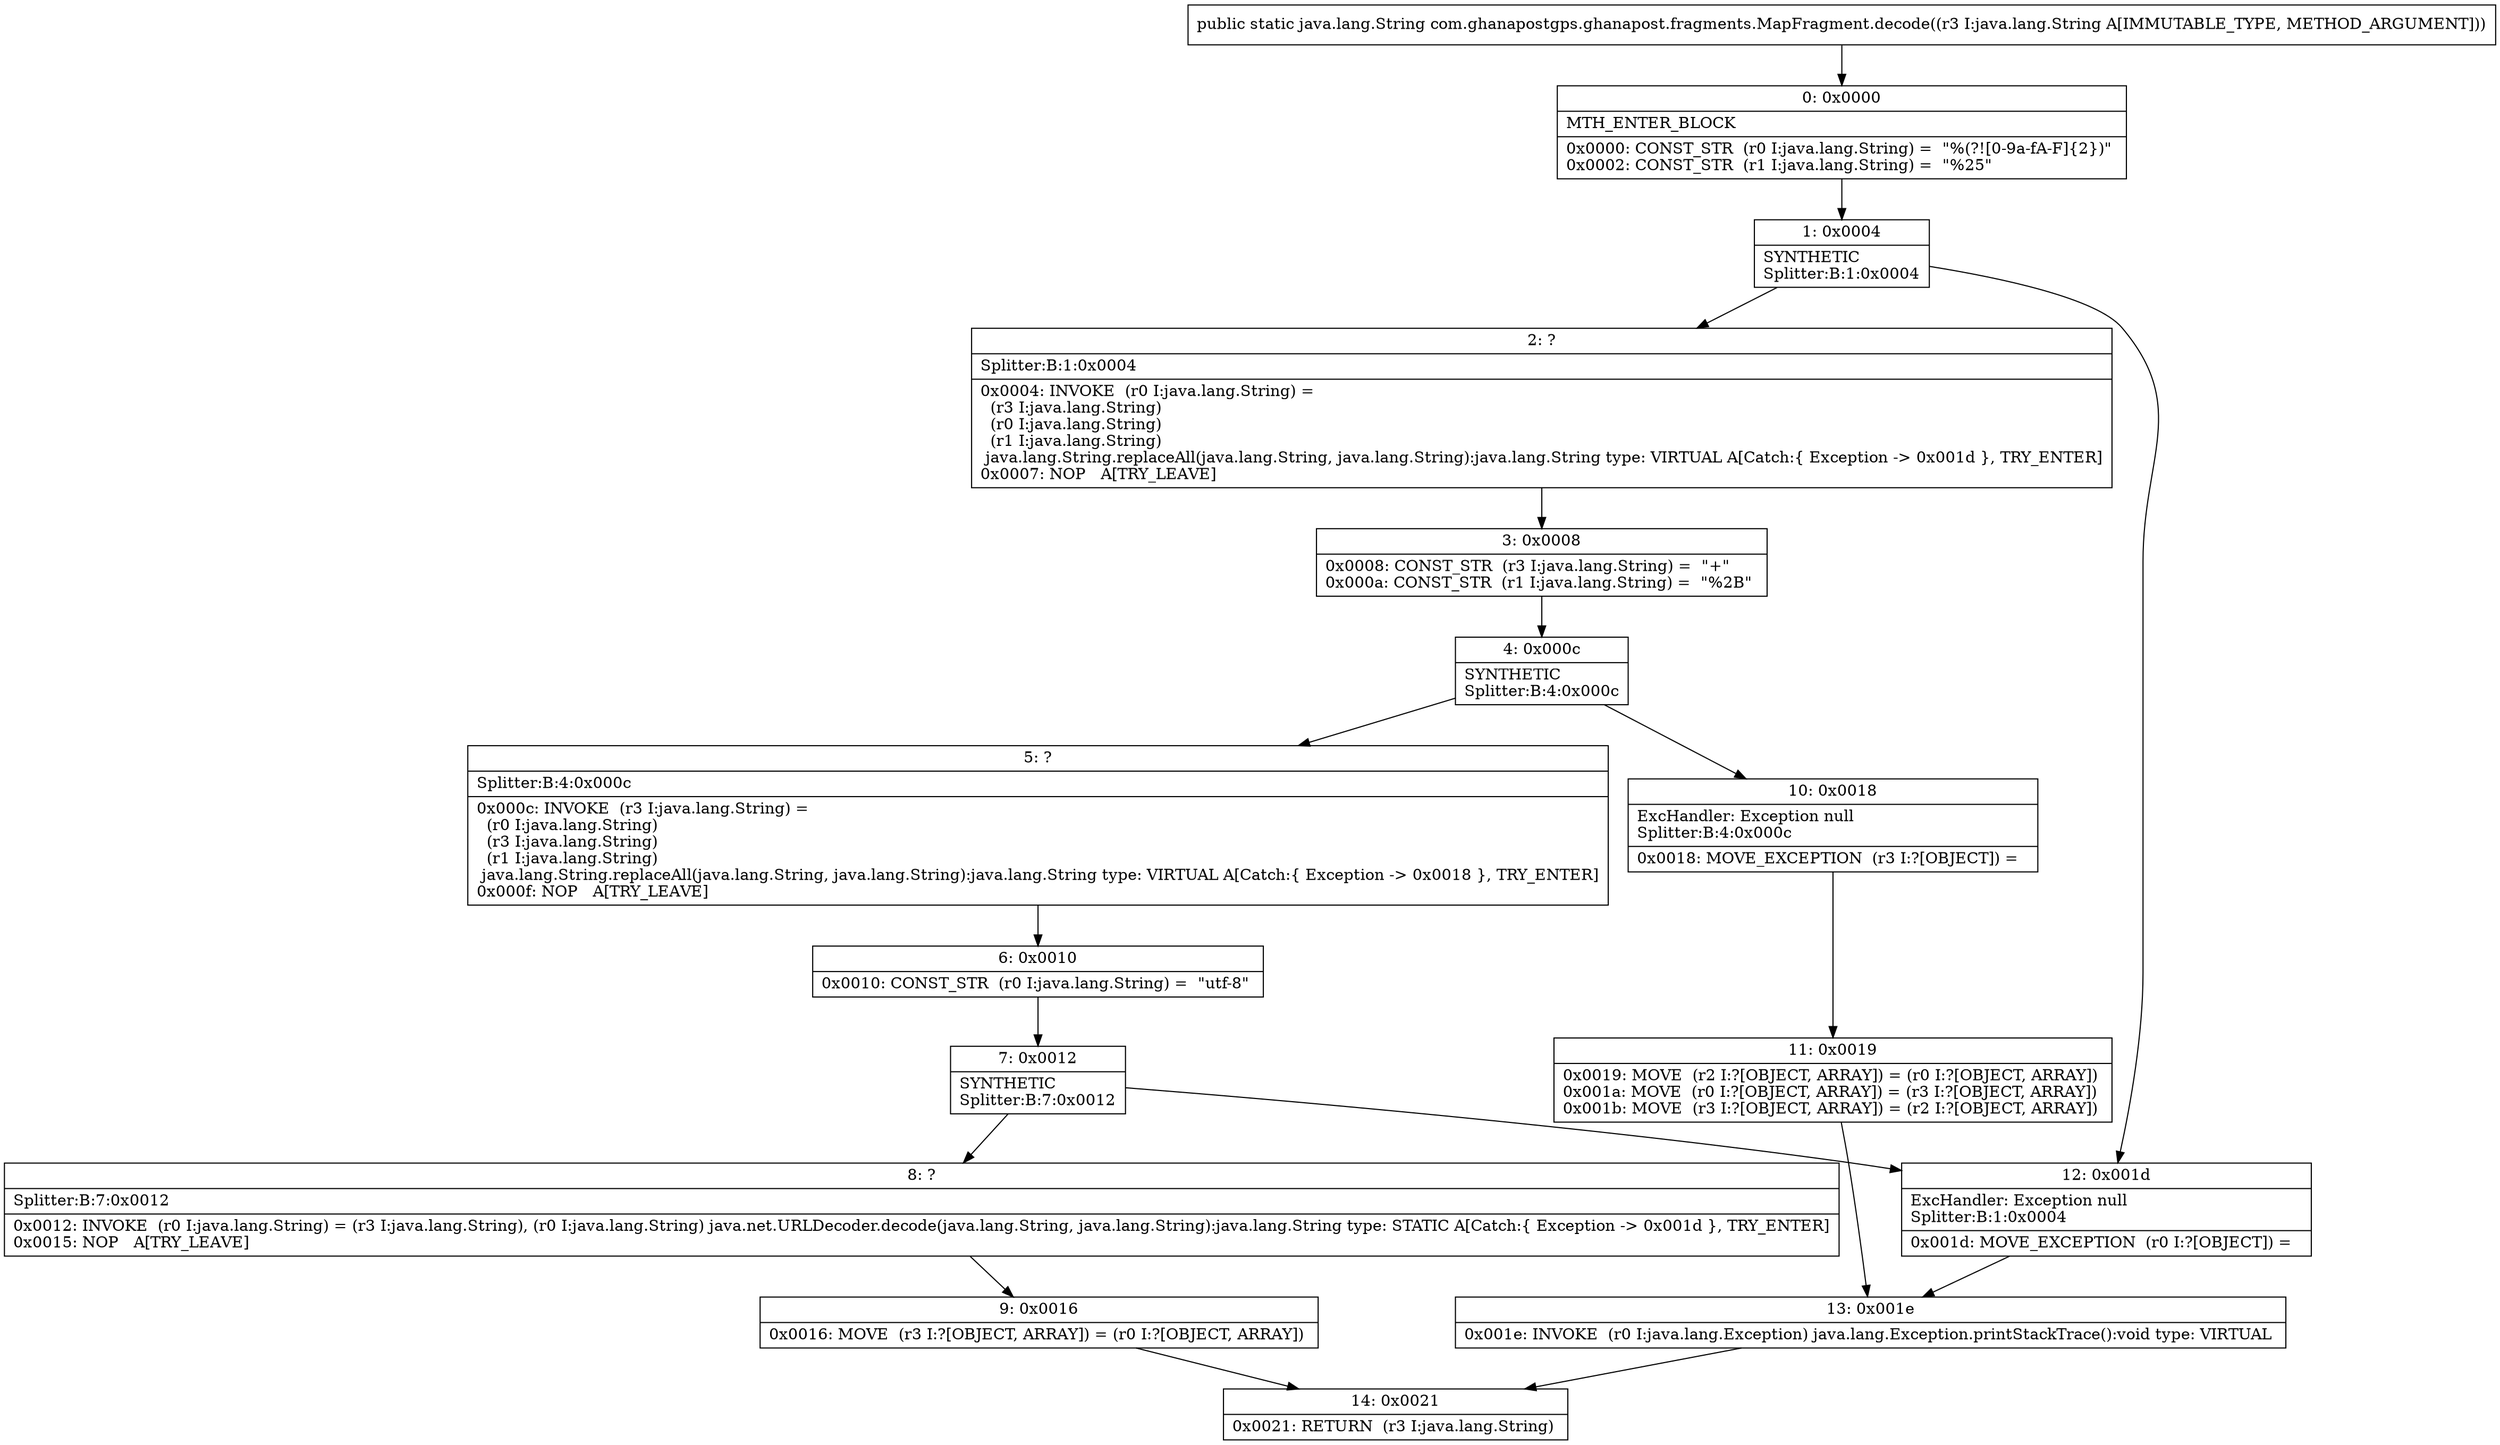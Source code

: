 digraph "CFG forcom.ghanapostgps.ghanapost.fragments.MapFragment.decode(Ljava\/lang\/String;)Ljava\/lang\/String;" {
Node_0 [shape=record,label="{0\:\ 0x0000|MTH_ENTER_BLOCK\l|0x0000: CONST_STR  (r0 I:java.lang.String) =  \"%(?![0\-9a\-fA\-F]\{2\})\" \l0x0002: CONST_STR  (r1 I:java.lang.String) =  \"%25\" \l}"];
Node_1 [shape=record,label="{1\:\ 0x0004|SYNTHETIC\lSplitter:B:1:0x0004\l}"];
Node_2 [shape=record,label="{2\:\ ?|Splitter:B:1:0x0004\l|0x0004: INVOKE  (r0 I:java.lang.String) = \l  (r3 I:java.lang.String)\l  (r0 I:java.lang.String)\l  (r1 I:java.lang.String)\l java.lang.String.replaceAll(java.lang.String, java.lang.String):java.lang.String type: VIRTUAL A[Catch:\{ Exception \-\> 0x001d \}, TRY_ENTER]\l0x0007: NOP   A[TRY_LEAVE]\l}"];
Node_3 [shape=record,label="{3\:\ 0x0008|0x0008: CONST_STR  (r3 I:java.lang.String) =  \"+\" \l0x000a: CONST_STR  (r1 I:java.lang.String) =  \"%2B\" \l}"];
Node_4 [shape=record,label="{4\:\ 0x000c|SYNTHETIC\lSplitter:B:4:0x000c\l}"];
Node_5 [shape=record,label="{5\:\ ?|Splitter:B:4:0x000c\l|0x000c: INVOKE  (r3 I:java.lang.String) = \l  (r0 I:java.lang.String)\l  (r3 I:java.lang.String)\l  (r1 I:java.lang.String)\l java.lang.String.replaceAll(java.lang.String, java.lang.String):java.lang.String type: VIRTUAL A[Catch:\{ Exception \-\> 0x0018 \}, TRY_ENTER]\l0x000f: NOP   A[TRY_LEAVE]\l}"];
Node_6 [shape=record,label="{6\:\ 0x0010|0x0010: CONST_STR  (r0 I:java.lang.String) =  \"utf\-8\" \l}"];
Node_7 [shape=record,label="{7\:\ 0x0012|SYNTHETIC\lSplitter:B:7:0x0012\l}"];
Node_8 [shape=record,label="{8\:\ ?|Splitter:B:7:0x0012\l|0x0012: INVOKE  (r0 I:java.lang.String) = (r3 I:java.lang.String), (r0 I:java.lang.String) java.net.URLDecoder.decode(java.lang.String, java.lang.String):java.lang.String type: STATIC A[Catch:\{ Exception \-\> 0x001d \}, TRY_ENTER]\l0x0015: NOP   A[TRY_LEAVE]\l}"];
Node_9 [shape=record,label="{9\:\ 0x0016|0x0016: MOVE  (r3 I:?[OBJECT, ARRAY]) = (r0 I:?[OBJECT, ARRAY]) \l}"];
Node_10 [shape=record,label="{10\:\ 0x0018|ExcHandler: Exception null\lSplitter:B:4:0x000c\l|0x0018: MOVE_EXCEPTION  (r3 I:?[OBJECT]) =  \l}"];
Node_11 [shape=record,label="{11\:\ 0x0019|0x0019: MOVE  (r2 I:?[OBJECT, ARRAY]) = (r0 I:?[OBJECT, ARRAY]) \l0x001a: MOVE  (r0 I:?[OBJECT, ARRAY]) = (r3 I:?[OBJECT, ARRAY]) \l0x001b: MOVE  (r3 I:?[OBJECT, ARRAY]) = (r2 I:?[OBJECT, ARRAY]) \l}"];
Node_12 [shape=record,label="{12\:\ 0x001d|ExcHandler: Exception null\lSplitter:B:1:0x0004\l|0x001d: MOVE_EXCEPTION  (r0 I:?[OBJECT]) =  \l}"];
Node_13 [shape=record,label="{13\:\ 0x001e|0x001e: INVOKE  (r0 I:java.lang.Exception) java.lang.Exception.printStackTrace():void type: VIRTUAL \l}"];
Node_14 [shape=record,label="{14\:\ 0x0021|0x0021: RETURN  (r3 I:java.lang.String) \l}"];
MethodNode[shape=record,label="{public static java.lang.String com.ghanapostgps.ghanapost.fragments.MapFragment.decode((r3 I:java.lang.String A[IMMUTABLE_TYPE, METHOD_ARGUMENT])) }"];
MethodNode -> Node_0;
Node_0 -> Node_1;
Node_1 -> Node_2;
Node_1 -> Node_12;
Node_2 -> Node_3;
Node_3 -> Node_4;
Node_4 -> Node_5;
Node_4 -> Node_10;
Node_5 -> Node_6;
Node_6 -> Node_7;
Node_7 -> Node_8;
Node_7 -> Node_12;
Node_8 -> Node_9;
Node_9 -> Node_14;
Node_10 -> Node_11;
Node_11 -> Node_13;
Node_12 -> Node_13;
Node_13 -> Node_14;
}

